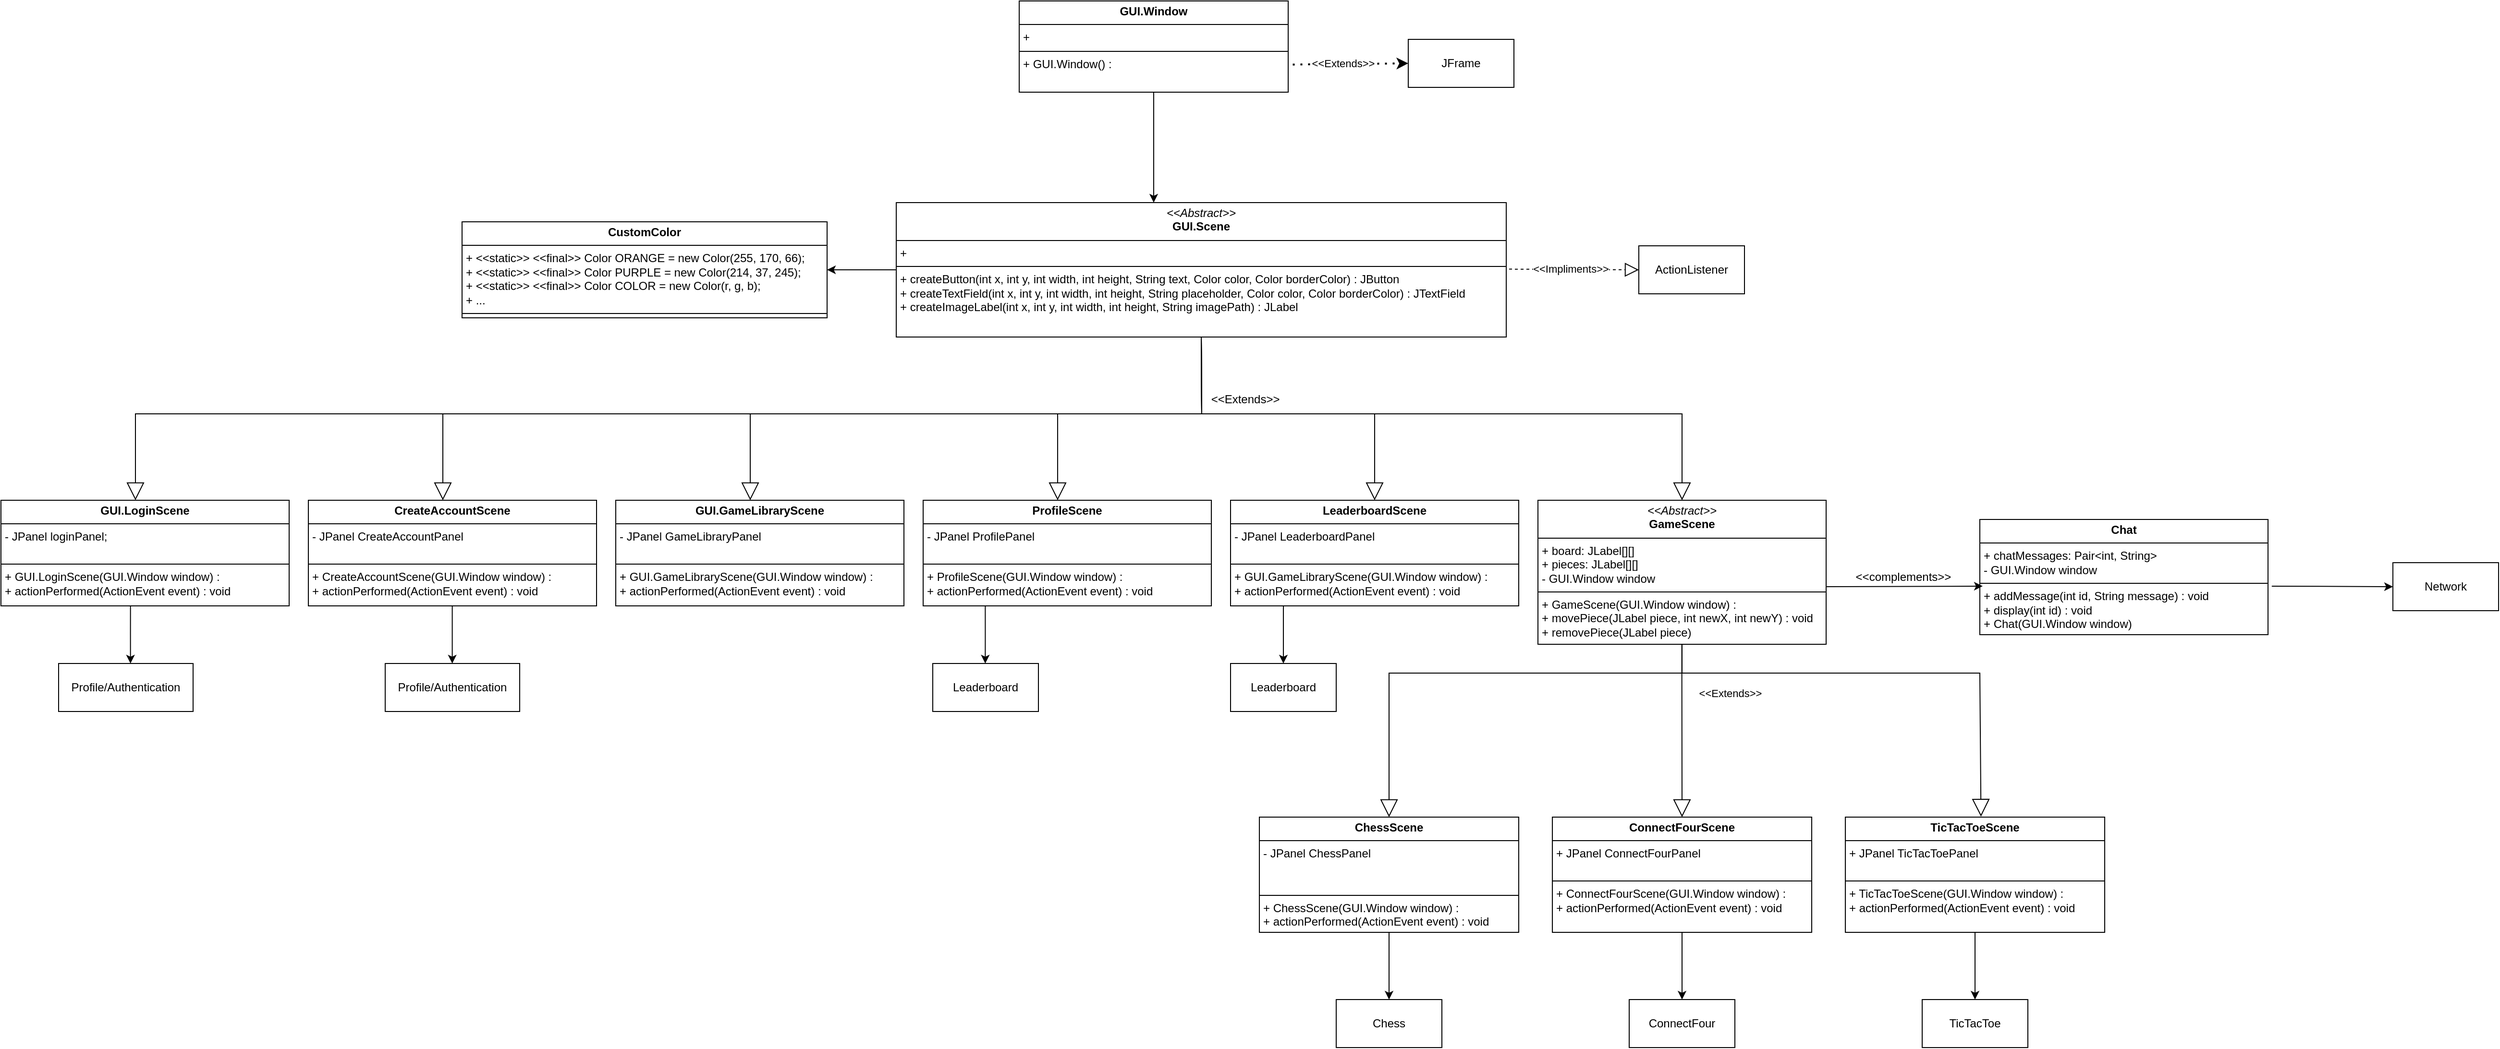 <mxfile version="26.1.0">
  <diagram id="C5RBs43oDa-KdzZeNtuy" name="Page-1">
    <mxGraphModel dx="2501" dy="801" grid="1" gridSize="10" guides="1" tooltips="1" connect="1" arrows="1" fold="1" page="1" pageScale="1" pageWidth="827" pageHeight="1169" math="0" shadow="0">
      <root>
        <mxCell id="WIyWlLk6GJQsqaUBKTNV-0" />
        <mxCell id="WIyWlLk6GJQsqaUBKTNV-1" parent="WIyWlLk6GJQsqaUBKTNV-0" />
        <mxCell id="bQ35z0VPChlp81mXWqzt-12" value="JFrame" style="html=1;whiteSpace=wrap;" parent="WIyWlLk6GJQsqaUBKTNV-1" vertex="1">
          <mxGeometry x="725" y="460" width="110" height="50" as="geometry" />
        </mxCell>
        <mxCell id="bQ35z0VPChlp81mXWqzt-19" value="ActionListener" style="html=1;whiteSpace=wrap;" parent="WIyWlLk6GJQsqaUBKTNV-1" vertex="1">
          <mxGeometry x="965" y="675" width="110" height="50" as="geometry" />
        </mxCell>
        <mxCell id="rJe5_DMYiQDSjOXP4n9W-13" style="edgeStyle=orthogonalEdgeStyle;rounded=0;orthogonalLoop=1;jettySize=auto;html=1;entryX=1;entryY=0.5;entryDx=0;entryDy=0;" parent="WIyWlLk6GJQsqaUBKTNV-1" source="bQ35z0VPChlp81mXWqzt-123" target="cDMl27EAWLRvSszp6REg-2" edge="1">
          <mxGeometry relative="1" as="geometry" />
        </mxCell>
        <mxCell id="bQ35z0VPChlp81mXWqzt-123" value="&lt;p style=&quot;margin:0px;margin-top:4px;text-align:center;&quot;&gt;&lt;i&gt;&amp;lt;&amp;lt;Abstract&amp;gt;&amp;gt;&lt;/i&gt;&lt;br&gt;&lt;b&gt;GUI.Scene&lt;/b&gt;&lt;/p&gt;&lt;hr size=&quot;1&quot; style=&quot;border-style:solid;&quot;&gt;&lt;p style=&quot;margin:0px;margin-left:4px;&quot;&gt;+&amp;nbsp;&lt;/p&gt;&lt;hr size=&quot;1&quot; style=&quot;border-style:solid;&quot;&gt;&lt;p style=&quot;margin:0px;margin-left:4px;&quot;&gt;+ createButton(int x, int y, int width, int height, String text, Color color, Color borderColor) : JButton&lt;br&gt;&lt;/p&gt;&lt;p style=&quot;margin:0px;margin-left:4px;&quot;&gt;+ createTextField(int x, int y, int width, int height, String placeholder, Color color, Color borderColor) : JTextField&lt;/p&gt;&lt;p style=&quot;margin:0px;margin-left:4px;&quot;&gt;+ createImageLabel(int x, int y, int width, int height, String imagePath) : JLabel&lt;/p&gt;&lt;div&gt;&lt;br&gt;&lt;/div&gt;" style="verticalAlign=top;align=left;overflow=fill;html=1;whiteSpace=wrap;" parent="WIyWlLk6GJQsqaUBKTNV-1" vertex="1">
          <mxGeometry x="192" y="630" width="635" height="140" as="geometry" />
        </mxCell>
        <mxCell id="bQ35z0VPChlp81mXWqzt-158" style="edgeStyle=orthogonalEdgeStyle;rounded=0;orthogonalLoop=1;jettySize=auto;html=1;" parent="WIyWlLk6GJQsqaUBKTNV-1" source="bQ35z0VPChlp81mXWqzt-140" target="bQ35z0VPChlp81mXWqzt-123" edge="1">
          <mxGeometry relative="1" as="geometry">
            <Array as="points">
              <mxPoint x="460" y="520" />
              <mxPoint x="460" y="520" />
            </Array>
          </mxGeometry>
        </mxCell>
        <mxCell id="bQ35z0VPChlp81mXWqzt-140" value="&lt;p style=&quot;margin:0px;margin-top:4px;text-align:center;&quot;&gt;&lt;span style=&quot;font-weight: 700;&quot;&gt;GUI.Window&lt;/span&gt;&lt;/p&gt;&lt;hr size=&quot;1&quot; style=&quot;border-style:solid;&quot;&gt;&lt;p style=&quot;margin:0px;margin-left:4px;&quot;&gt;+&amp;nbsp;&lt;/p&gt;&lt;hr size=&quot;1&quot; style=&quot;border-style:solid;&quot;&gt;&lt;p style=&quot;margin:0px;margin-left:4px;&quot;&gt;+ GUI.Window() :&lt;/p&gt;&lt;div&gt;&lt;span style=&quot;background-color: transparent; color: light-dark(rgb(0, 0, 0), rgb(255, 255, 255));&quot;&gt;&lt;br&gt;&lt;/span&gt;&lt;/div&gt;&lt;p style=&quot;margin:0px;margin-left:4px;&quot;&gt;&lt;br&gt;&lt;/p&gt;" style="verticalAlign=top;align=left;overflow=fill;html=1;whiteSpace=wrap;" parent="WIyWlLk6GJQsqaUBKTNV-1" vertex="1">
          <mxGeometry x="320" y="420" width="280" height="95" as="geometry" />
        </mxCell>
        <mxCell id="bQ35z0VPChlp81mXWqzt-142" value="&lt;p style=&quot;margin:0px;margin-top:4px;text-align:center;&quot;&gt;&lt;span style=&quot;font-weight: 700;&quot;&gt;CreateAccountScene&lt;/span&gt;&lt;/p&gt;&lt;hr size=&quot;1&quot; style=&quot;border-style:solid;&quot;&gt;&lt;p style=&quot;margin:0px;margin-left:4px;&quot;&gt;- JPanel CreateAccountPanel&lt;/p&gt;&lt;div&gt;&lt;br&gt;&lt;/div&gt;&lt;hr size=&quot;1&quot; style=&quot;border-style:solid;&quot;&gt;&lt;p style=&quot;margin:0px;margin-left:4px;&quot;&gt;+ CreateAccountScene(GUI.Window window)&lt;span style=&quot;background-color: transparent; color: light-dark(rgb(0, 0, 0), rgb(255, 255, 255));&quot;&gt;&amp;nbsp;&lt;/span&gt;&lt;span style=&quot;background-color: transparent; color: light-dark(rgb(0, 0, 0), rgb(255, 255, 255));&quot;&gt;:&lt;/span&gt;&lt;/p&gt;&lt;p style=&quot;margin:0px;margin-left:4px;&quot;&gt;&lt;span style=&quot;background-color: transparent; color: light-dark(rgb(0, 0, 0), rgb(255, 255, 255));&quot;&gt;+ actionPerformed(ActionEvent event) : void&lt;/span&gt;&lt;/p&gt;&lt;p style=&quot;margin:0px;margin-left:4px;&quot;&gt;&lt;br&gt;&lt;/p&gt;" style="verticalAlign=top;align=left;overflow=fill;html=1;whiteSpace=wrap;" parent="WIyWlLk6GJQsqaUBKTNV-1" vertex="1">
          <mxGeometry x="-420" y="940" width="300" height="110" as="geometry" />
        </mxCell>
        <mxCell id="bQ35z0VPChlp81mXWqzt-143" value="&lt;p style=&quot;margin:0px;margin-top:4px;text-align:center;&quot;&gt;&lt;b&gt;GUI.LoginScene&lt;/b&gt;&lt;/p&gt;&lt;hr size=&quot;1&quot; style=&quot;border-style:solid;&quot;&gt;&lt;p style=&quot;margin:0px;margin-left:4px;&quot;&gt;- JPanel&amp;nbsp;loginPanel;&lt;/p&gt;&lt;div&gt;&lt;br&gt;&lt;/div&gt;&lt;hr size=&quot;1&quot; style=&quot;border-style:solid;&quot;&gt;&lt;p style=&quot;margin:0px;margin-left:4px;&quot;&gt;+&amp;nbsp;&lt;span style=&quot;background-color: transparent;&quot;&gt;GUI.LoginScene(GUI.Window window)&lt;/span&gt;&lt;span style=&quot;background-color: transparent; color: light-dark(rgb(0, 0, 0), rgb(255, 255, 255));&quot;&gt;&amp;nbsp;&lt;/span&gt;&lt;span style=&quot;background-color: transparent; color: light-dark(rgb(0, 0, 0), rgb(255, 255, 255));&quot;&gt;:&lt;/span&gt;&lt;/p&gt;&lt;p style=&quot;margin:0px;margin-left:4px;&quot;&gt;&lt;span style=&quot;background-color: transparent; color: light-dark(rgb(0, 0, 0), rgb(255, 255, 255));&quot;&gt;+ actionPerformed(ActionEvent event) : void&lt;/span&gt;&lt;/p&gt;&lt;p style=&quot;margin:0px;margin-left:4px;&quot;&gt;&lt;br&gt;&lt;/p&gt;" style="verticalAlign=top;align=left;overflow=fill;html=1;whiteSpace=wrap;" parent="WIyWlLk6GJQsqaUBKTNV-1" vertex="1">
          <mxGeometry x="-740" y="940" width="300" height="110" as="geometry" />
        </mxCell>
        <mxCell id="bQ35z0VPChlp81mXWqzt-148" value="&lt;p style=&quot;margin:0px;margin-top:4px;text-align:center;&quot;&gt;&lt;span style=&quot;font-weight: 700;&quot;&gt;GUI.GameLibraryScene&lt;/span&gt;&lt;/p&gt;&lt;hr size=&quot;1&quot; style=&quot;border-style:solid;&quot;&gt;&lt;p style=&quot;margin:0px;margin-left:4px;&quot;&gt;- JPanel GameLibraryPanel&lt;/p&gt;&lt;div&gt;&lt;br&gt;&lt;/div&gt;&lt;hr size=&quot;1&quot; style=&quot;border-style:solid;&quot;&gt;&lt;p style=&quot;margin:0px;margin-left:4px;&quot;&gt;+ GUI.GameLibraryScene(GUI.Window window)&lt;span style=&quot;background-color: transparent; color: light-dark(rgb(0, 0, 0), rgb(255, 255, 255));&quot;&gt;&amp;nbsp;&lt;/span&gt;&lt;span style=&quot;background-color: transparent; color: light-dark(rgb(0, 0, 0), rgb(255, 255, 255));&quot;&gt;:&lt;/span&gt;&lt;/p&gt;&lt;p style=&quot;margin:0px;margin-left:4px;&quot;&gt;&lt;span style=&quot;background-color: transparent; color: light-dark(rgb(0, 0, 0), rgb(255, 255, 255));&quot;&gt;+ actionPerformed(ActionEvent event) : void&lt;/span&gt;&lt;/p&gt;&lt;p style=&quot;margin:0px;margin-left:4px;&quot;&gt;&lt;br&gt;&lt;/p&gt;" style="verticalAlign=top;align=left;overflow=fill;html=1;whiteSpace=wrap;" parent="WIyWlLk6GJQsqaUBKTNV-1" vertex="1">
          <mxGeometry x="-100" y="940" width="300" height="110" as="geometry" />
        </mxCell>
        <mxCell id="cDMl27EAWLRvSszp6REg-10" style="edgeStyle=orthogonalEdgeStyle;rounded=0;orthogonalLoop=1;jettySize=auto;html=1;entryX=0.5;entryY=0;entryDx=0;entryDy=0;" parent="WIyWlLk6GJQsqaUBKTNV-1" source="bQ35z0VPChlp81mXWqzt-149" target="cDMl27EAWLRvSszp6REg-4" edge="1">
          <mxGeometry relative="1" as="geometry" />
        </mxCell>
        <mxCell id="bQ35z0VPChlp81mXWqzt-149" value="&lt;p style=&quot;margin:0px;margin-top:4px;text-align:center;&quot;&gt;&lt;span style=&quot;font-weight: 700;&quot;&gt;ChessScene&lt;/span&gt;&lt;/p&gt;&lt;hr size=&quot;1&quot; style=&quot;border-style:solid;&quot;&gt;&lt;p style=&quot;margin:0px;margin-left:4px;&quot;&gt;-&amp;nbsp;&lt;span style=&quot;background-color: transparent; color: light-dark(rgb(0, 0, 0), rgb(255, 255, 255));&quot;&gt;JPanel ChessPanel&lt;/span&gt;&lt;/p&gt;&lt;p style=&quot;margin: 0px 0px 0px 4px;&quot;&gt;&lt;br&gt;&lt;/p&gt;&lt;div&gt;&lt;br&gt;&lt;/div&gt;&lt;hr size=&quot;1&quot; style=&quot;border-style:solid;&quot;&gt;&lt;p style=&quot;margin: 0px 0px 0px 4px;&quot;&gt;+&amp;nbsp;&lt;span style=&quot;background-color: transparent;&quot;&gt;ChessScene(&lt;/span&gt;&lt;span style=&quot;background-color: transparent; color: light-dark(rgb(0, 0, 0), rgb(255, 255, 255));&quot;&gt;GUI.Window window&lt;/span&gt;&lt;span style=&quot;background-color: transparent; color: light-dark(rgb(0, 0, 0), rgb(255, 255, 255));&quot;&gt;) :&lt;/span&gt;&lt;/p&gt;&lt;p style=&quot;margin: 0px 0px 0px 4px;&quot;&gt;&lt;span style=&quot;background-color: transparent; color: light-dark(rgb(0, 0, 0), rgb(255, 255, 255));&quot;&gt;+ actionPerformed(ActionEvent event) : void&lt;/span&gt;&lt;/p&gt;" style="verticalAlign=top;align=left;overflow=fill;html=1;whiteSpace=wrap;" parent="WIyWlLk6GJQsqaUBKTNV-1" vertex="1">
          <mxGeometry x="570" y="1270" width="270" height="120" as="geometry" />
        </mxCell>
        <mxCell id="cDMl27EAWLRvSszp6REg-12" style="edgeStyle=orthogonalEdgeStyle;rounded=0;orthogonalLoop=1;jettySize=auto;html=1;" parent="WIyWlLk6GJQsqaUBKTNV-1" source="bQ35z0VPChlp81mXWqzt-150" target="cDMl27EAWLRvSszp6REg-9" edge="1">
          <mxGeometry relative="1" as="geometry" />
        </mxCell>
        <mxCell id="bQ35z0VPChlp81mXWqzt-150" value="&lt;p style=&quot;margin:0px;margin-top:4px;text-align:center;&quot;&gt;&lt;span style=&quot;font-weight: 700;&quot;&gt;TicTacToeScene&lt;/span&gt;&lt;/p&gt;&lt;hr size=&quot;1&quot; style=&quot;border-style:solid;&quot;&gt;&lt;p style=&quot;margin:0px;margin-left:4px;&quot;&gt;+ JPanel TicTacToePanel&lt;/p&gt;&lt;div&gt;&lt;br&gt;&lt;/div&gt;&lt;hr size=&quot;1&quot; style=&quot;border-style:solid;&quot;&gt;&lt;p style=&quot;margin: 0px 0px 0px 4px;&quot;&gt;+ TicTacToeScene&lt;span style=&quot;background-color: transparent;&quot;&gt;(&lt;/span&gt;&lt;span style=&quot;background-color: transparent; color: light-dark(rgb(0, 0, 0), rgb(255, 255, 255));&quot;&gt;GUI.Window window&lt;/span&gt;&lt;span style=&quot;background-color: transparent; color: light-dark(rgb(0, 0, 0), rgb(255, 255, 255));&quot;&gt;)&lt;/span&gt;&lt;span style=&quot;background-color: transparent; color: light-dark(rgb(0, 0, 0), rgb(255, 255, 255));&quot;&gt;&amp;nbsp;&lt;/span&gt;&lt;span style=&quot;background-color: transparent; color: light-dark(rgb(0, 0, 0), rgb(255, 255, 255));&quot;&gt;:&lt;/span&gt;&lt;/p&gt;&lt;p style=&quot;margin: 0px 0px 0px 4px;&quot;&gt;&lt;span style=&quot;background-color: transparent; color: light-dark(rgb(0, 0, 0), rgb(255, 255, 255));&quot;&gt;+ actionPerformed(ActionEvent event) : void&lt;/span&gt;&lt;/p&gt;" style="verticalAlign=top;align=left;overflow=fill;html=1;whiteSpace=wrap;" parent="WIyWlLk6GJQsqaUBKTNV-1" vertex="1">
          <mxGeometry x="1180" y="1270" width="270" height="120" as="geometry" />
        </mxCell>
        <mxCell id="cDMl27EAWLRvSszp6REg-11" style="edgeStyle=orthogonalEdgeStyle;rounded=0;orthogonalLoop=1;jettySize=auto;html=1;" parent="WIyWlLk6GJQsqaUBKTNV-1" source="bQ35z0VPChlp81mXWqzt-151" target="cDMl27EAWLRvSszp6REg-8" edge="1">
          <mxGeometry relative="1" as="geometry" />
        </mxCell>
        <mxCell id="bQ35z0VPChlp81mXWqzt-151" value="&lt;p style=&quot;margin:0px;margin-top:4px;text-align:center;&quot;&gt;&lt;span style=&quot;font-weight: 700;&quot;&gt;ConnectFourScene&lt;/span&gt;&lt;/p&gt;&lt;hr size=&quot;1&quot; style=&quot;border-style:solid;&quot;&gt;&lt;p style=&quot;margin:0px;margin-left:4px;&quot;&gt;+&amp;nbsp;&lt;span style=&quot;background-color: transparent; color: light-dark(rgb(0, 0, 0), rgb(255, 255, 255));&quot;&gt;JPanel ConnectFourPanel&lt;/span&gt;&lt;/p&gt;&lt;p style=&quot;margin:0px;margin-left:4px;&quot;&gt;&lt;br&gt;&lt;/p&gt;&lt;hr size=&quot;1&quot; style=&quot;border-style:solid;&quot;&gt;&lt;p style=&quot;margin: 0px 0px 0px 4px;&quot;&gt;+&amp;nbsp;&lt;span style=&quot;background-color: transparent;&quot;&gt;ConnectFourScene(&lt;/span&gt;&lt;span style=&quot;background-color: transparent; color: light-dark(rgb(0, 0, 0), rgb(255, 255, 255));&quot;&gt;GUI.Window window&lt;/span&gt;&lt;span style=&quot;background-color: transparent; color: light-dark(rgb(0, 0, 0), rgb(255, 255, 255));&quot;&gt;)&lt;/span&gt;&lt;span style=&quot;background-color: transparent; color: light-dark(rgb(0, 0, 0), rgb(255, 255, 255));&quot;&gt;&amp;nbsp;&lt;/span&gt;&lt;span style=&quot;background-color: transparent; color: light-dark(rgb(0, 0, 0), rgb(255, 255, 255));&quot;&gt;:&lt;/span&gt;&lt;/p&gt;&lt;p style=&quot;margin: 0px 0px 0px 4px;&quot;&gt;&lt;span style=&quot;background-color: transparent; color: light-dark(rgb(0, 0, 0), rgb(255, 255, 255));&quot;&gt;+ actionPerformed(ActionEvent event) : void&lt;/span&gt;&lt;/p&gt;" style="verticalAlign=top;align=left;overflow=fill;html=1;whiteSpace=wrap;" parent="WIyWlLk6GJQsqaUBKTNV-1" vertex="1">
          <mxGeometry x="875" y="1270" width="270" height="120" as="geometry" />
        </mxCell>
        <mxCell id="bQ35z0VPChlp81mXWqzt-153" value="&lt;p style=&quot;margin:0px;margin-top:4px;text-align:center;&quot;&gt;&lt;span style=&quot;font-weight: 700;&quot;&gt;ProfileScene&lt;/span&gt;&lt;/p&gt;&lt;hr size=&quot;1&quot; style=&quot;border-style:solid;&quot;&gt;&lt;p style=&quot;margin:0px;margin-left:4px;&quot;&gt;- JPanel ProfilePanel&lt;/p&gt;&lt;p style=&quot;margin:0px;margin-left:4px;&quot;&gt;&lt;br&gt;&lt;/p&gt;&lt;hr size=&quot;1&quot; style=&quot;border-style:solid;&quot;&gt;&lt;p style=&quot;margin:0px;margin-left:4px;&quot;&gt;+ ProfileScene(GUI.Window window)&lt;span style=&quot;background-color: transparent; color: light-dark(rgb(0, 0, 0), rgb(255, 255, 255));&quot;&gt;&amp;nbsp;&lt;/span&gt;&lt;span style=&quot;background-color: transparent; color: light-dark(rgb(0, 0, 0), rgb(255, 255, 255));&quot;&gt;:&lt;/span&gt;&lt;/p&gt;&lt;p style=&quot;margin:0px;margin-left:4px;&quot;&gt;+&amp;nbsp;&lt;span style=&quot;background-color: transparent; color: light-dark(rgb(0, 0, 0), rgb(255, 255, 255));&quot;&gt;actionPerformed(ActionEvent event) : void&lt;/span&gt;&lt;/p&gt;&lt;p style=&quot;margin:0px;margin-left:4px;&quot;&gt;&lt;br&gt;&lt;/p&gt;" style="verticalAlign=top;align=left;overflow=fill;html=1;whiteSpace=wrap;" parent="WIyWlLk6GJQsqaUBKTNV-1" vertex="1">
          <mxGeometry x="220" y="940" width="300" height="110" as="geometry" />
        </mxCell>
        <mxCell id="rJe5_DMYiQDSjOXP4n9W-20" style="edgeStyle=orthogonalEdgeStyle;rounded=0;orthogonalLoop=1;jettySize=auto;html=1;" parent="WIyWlLk6GJQsqaUBKTNV-1" source="bQ35z0VPChlp81mXWqzt-154" target="rJe5_DMYiQDSjOXP4n9W-19" edge="1">
          <mxGeometry relative="1" as="geometry">
            <Array as="points">
              <mxPoint x="595" y="1080" />
              <mxPoint x="595" y="1080" />
            </Array>
          </mxGeometry>
        </mxCell>
        <mxCell id="bQ35z0VPChlp81mXWqzt-154" value="&lt;p style=&quot;margin:0px;margin-top:4px;text-align:center;&quot;&gt;&lt;b&gt;LeaderboardScene&lt;/b&gt;&lt;/p&gt;&lt;hr size=&quot;1&quot; style=&quot;border-style:solid;&quot;&gt;&lt;p style=&quot;margin:0px;margin-left:4px;&quot;&gt;- JPanel LeaderboardPanel&amp;nbsp;&lt;/p&gt;&lt;p style=&quot;margin:0px;margin-left:4px;&quot;&gt;&lt;br&gt;&lt;/p&gt;&lt;hr size=&quot;1&quot; style=&quot;border-style:solid;&quot;&gt;&lt;p style=&quot;margin:0px;margin-left:4px;&quot;&gt;+ GUI.GameLibraryScene(GUI.Window window) :&lt;/p&gt;&lt;p style=&quot;margin:0px;margin-left:4px;&quot;&gt;+&amp;nbsp;&lt;span style=&quot;background-color: transparent; color: light-dark(rgb(0, 0, 0), rgb(255, 255, 255));&quot;&gt;actionPerformed(ActionEvent event) : void&lt;/span&gt;&lt;/p&gt;" style="verticalAlign=top;align=left;overflow=fill;html=1;whiteSpace=wrap;" parent="WIyWlLk6GJQsqaUBKTNV-1" vertex="1">
          <mxGeometry x="540" y="940" width="300" height="110" as="geometry" />
        </mxCell>
        <mxCell id="bQ35z0VPChlp81mXWqzt-155" value="&lt;p style=&quot;margin:0px;margin-top:4px;text-align:center;&quot;&gt;&lt;i&gt;&amp;lt;&amp;lt;Abstract&amp;gt;&amp;gt;&lt;/i&gt;&lt;br&gt;&lt;b&gt;GameScene&lt;/b&gt;&lt;/p&gt;&lt;hr size=&quot;1&quot; style=&quot;border-style:solid;&quot;&gt;&lt;p style=&quot;margin:0px;margin-left:4px;&quot;&gt;+ board: JLabel[][]&lt;/p&gt;&lt;p style=&quot;margin:0px;margin-left:4px;&quot;&gt;+ pieces: JLabel[][]&lt;/p&gt;&lt;p style=&quot;margin:0px;margin-left:4px;&quot;&gt;- GUI.Window window&lt;/p&gt;&lt;hr size=&quot;1&quot; style=&quot;border-style:solid;&quot;&gt;&lt;p style=&quot;margin:0px;margin-left:4px;&quot;&gt;+ GameScene(GUI.Window window) :&lt;/p&gt;&lt;p style=&quot;margin:0px;margin-left:4px;&quot;&gt;+ movePiece(JLabel piece, int newX, int newY) : void&lt;/p&gt;&lt;p style=&quot;margin:0px;margin-left:4px;&quot;&gt;+ removePiece(JLabel piece)&lt;/p&gt;" style="verticalAlign=top;align=left;overflow=fill;html=1;whiteSpace=wrap;" parent="WIyWlLk6GJQsqaUBKTNV-1" vertex="1">
          <mxGeometry x="860" y="940" width="300" height="150" as="geometry" />
        </mxCell>
        <mxCell id="cDMl27EAWLRvSszp6REg-2" value="&lt;p style=&quot;margin:0px;margin-top:4px;text-align:center;&quot;&gt;&lt;b&gt;CustomColor&lt;/b&gt;&lt;/p&gt;&lt;hr size=&quot;1&quot; style=&quot;border-style:solid;&quot;&gt;&lt;p style=&quot;margin: 0px 0px 0px 4px;&quot;&gt;+ &amp;lt;&amp;lt;static&amp;gt;&amp;gt; &amp;lt;&amp;lt;final&amp;gt;&amp;gt; Color ORANGE = new Color(255, 170, 66);&lt;/p&gt;&lt;p style=&quot;margin: 0px 0px 0px 4px;&quot;&gt;+ &amp;lt;&amp;lt;static&amp;gt;&amp;gt; &amp;lt;&amp;lt;final&amp;gt;&amp;gt;&amp;nbsp;Color PURPLE = new Color(214, 37, 245);&lt;/p&gt;&lt;p style=&quot;margin: 0px 0px 0px 4px;&quot;&gt;+&amp;nbsp;&lt;span style=&quot;background-color: transparent; color: light-dark(rgb(0, 0, 0), rgb(255, 255, 255));&quot;&gt;&amp;lt;&amp;lt;static&amp;gt;&amp;gt; &amp;lt;&amp;lt;final&amp;gt;&amp;gt;&lt;/span&gt;&lt;span style=&quot;background-color: transparent; color: light-dark(rgb(0, 0, 0), rgb(255, 255, 255));&quot;&gt;&amp;nbsp;&lt;/span&gt;&lt;span style=&quot;background-color: transparent; color: light-dark(rgb(0, 0, 0), rgb(255, 255, 255));&quot;&gt;Color COLOR = new Color(r, g, b);&lt;/span&gt;&lt;/p&gt;&lt;p style=&quot;margin: 0px 0px 0px 4px;&quot;&gt;&lt;span style=&quot;background-color: transparent; color: light-dark(rgb(0, 0, 0), rgb(255, 255, 255));&quot;&gt;+ ...&lt;/span&gt;&lt;/p&gt;&lt;hr size=&quot;1&quot; style=&quot;border-style:solid;&quot;&gt;&lt;p style=&quot;margin:0px;margin-left:4px;&quot;&gt;&lt;br&gt;&lt;/p&gt;" style="verticalAlign=top;align=left;overflow=fill;html=1;whiteSpace=wrap;" parent="WIyWlLk6GJQsqaUBKTNV-1" vertex="1">
          <mxGeometry x="-260" y="650" width="380" height="100" as="geometry" />
        </mxCell>
        <mxCell id="cDMl27EAWLRvSszp6REg-4" value="Chess" style="html=1;whiteSpace=wrap;" parent="WIyWlLk6GJQsqaUBKTNV-1" vertex="1">
          <mxGeometry x="650" y="1460" width="110" height="50" as="geometry" />
        </mxCell>
        <mxCell id="cDMl27EAWLRvSszp6REg-8" value="ConnectFour" style="html=1;whiteSpace=wrap;" parent="WIyWlLk6GJQsqaUBKTNV-1" vertex="1">
          <mxGeometry x="955" y="1460" width="110" height="50" as="geometry" />
        </mxCell>
        <mxCell id="cDMl27EAWLRvSszp6REg-9" value="TicTacToe" style="html=1;whiteSpace=wrap;" parent="WIyWlLk6GJQsqaUBKTNV-1" vertex="1">
          <mxGeometry x="1260" y="1460" width="110" height="50" as="geometry" />
        </mxCell>
        <mxCell id="cDMl27EAWLRvSszp6REg-16" value="&lt;div&gt;&lt;span style=&quot;background-color: light-dark(#ffffff, var(--ge-dark-color, #121212)); color: light-dark(rgb(0, 0, 0), rgb(255, 255, 255));&quot;&gt;&amp;lt;&amp;lt;Extends&amp;gt;&amp;gt;&lt;/span&gt;&lt;/div&gt;" style="endArrow=block;endSize=16;endFill=0;html=1;rounded=0;entryX=0.5;entryY=0;entryDx=0;entryDy=0;exitX=0.5;exitY=1;exitDx=0;exitDy=0;" parent="WIyWlLk6GJQsqaUBKTNV-1" target="bQ35z0VPChlp81mXWqzt-151" edge="1">
          <mxGeometry x="-0.426" y="50" width="160" relative="1" as="geometry">
            <mxPoint x="1009.82" y="1090" as="sourcePoint" />
            <mxPoint x="1009.82" y="1160" as="targetPoint" />
            <Array as="points">
              <mxPoint x="1009.82" y="1120" />
            </Array>
            <mxPoint as="offset" />
          </mxGeometry>
        </mxCell>
        <mxCell id="cDMl27EAWLRvSszp6REg-17" value="" style="endArrow=block;endSize=16;endFill=0;html=1;rounded=0;entryX=0.523;entryY=-0.004;entryDx=0;entryDy=0;entryPerimeter=0;" parent="WIyWlLk6GJQsqaUBKTNV-1" target="bQ35z0VPChlp81mXWqzt-150" edge="1">
          <mxGeometry width="160" relative="1" as="geometry">
            <mxPoint x="1010" y="1090" as="sourcePoint" />
            <mxPoint x="1320" y="1160" as="targetPoint" />
            <Array as="points">
              <mxPoint x="1010" y="1120" />
              <mxPoint x="1320" y="1120" />
            </Array>
          </mxGeometry>
        </mxCell>
        <mxCell id="cDMl27EAWLRvSszp6REg-15" value="" style="endArrow=block;endSize=16;endFill=0;html=1;rounded=0;entryX=0.5;entryY=0;entryDx=0;entryDy=0;exitX=0.5;exitY=1;exitDx=0;exitDy=0;" parent="WIyWlLk6GJQsqaUBKTNV-1" source="bQ35z0VPChlp81mXWqzt-155" target="bQ35z0VPChlp81mXWqzt-149" edge="1">
          <mxGeometry width="160" relative="1" as="geometry">
            <mxPoint x="720" y="1000" as="sourcePoint" />
            <mxPoint x="720" y="1158.89" as="targetPoint" />
            <Array as="points">
              <mxPoint x="1010" y="1120" />
              <mxPoint x="705" y="1120" />
            </Array>
          </mxGeometry>
        </mxCell>
        <mxCell id="rJe5_DMYiQDSjOXP4n9W-6" value="" style="endArrow=block;dashed=1;endFill=0;endSize=12;html=1;rounded=0;" parent="WIyWlLk6GJQsqaUBKTNV-1" edge="1">
          <mxGeometry width="160" relative="1" as="geometry">
            <mxPoint x="830" y="699.29" as="sourcePoint" />
            <mxPoint x="965" y="700" as="targetPoint" />
          </mxGeometry>
        </mxCell>
        <mxCell id="rJe5_DMYiQDSjOXP4n9W-7" value="I" style="edgeLabel;html=1;align=center;verticalAlign=middle;resizable=0;points=[];" parent="rJe5_DMYiQDSjOXP4n9W-6" connectable="0" vertex="1">
          <mxGeometry x="0.009" y="2" relative="1" as="geometry">
            <mxPoint as="offset" />
          </mxGeometry>
        </mxCell>
        <mxCell id="rJe5_DMYiQDSjOXP4n9W-8" value="&amp;lt;&amp;lt;Impliments&amp;gt;&amp;gt;" style="edgeLabel;html=1;align=center;verticalAlign=middle;resizable=0;points=[];" parent="rJe5_DMYiQDSjOXP4n9W-6" connectable="0" vertex="1">
          <mxGeometry x="-0.06" y="1" relative="1" as="geometry">
            <mxPoint as="offset" />
          </mxGeometry>
        </mxCell>
        <mxCell id="Lq-RD4xFlB9NTRYNZEia-0" value="" style="endArrow=classic;dashed=1;html=1;dashPattern=1 3;strokeWidth=2;rounded=0;entryX=0;entryY=0.5;entryDx=0;entryDy=0;exitX=1.017;exitY=0.697;exitDx=0;exitDy=0;exitPerimeter=0;" parent="WIyWlLk6GJQsqaUBKTNV-1" source="bQ35z0VPChlp81mXWqzt-140" target="bQ35z0VPChlp81mXWqzt-12" edge="1">
          <mxGeometry width="50" height="50" relative="1" as="geometry">
            <mxPoint x="190" y="680" as="sourcePoint" />
            <mxPoint x="240" y="630" as="targetPoint" />
          </mxGeometry>
        </mxCell>
        <mxCell id="rJe5_DMYiQDSjOXP4n9W-9" value="Text" style="edgeLabel;html=1;align=center;verticalAlign=middle;resizable=0;points=[];" parent="Lq-RD4xFlB9NTRYNZEia-0" connectable="0" vertex="1">
          <mxGeometry x="-0.203" y="4" relative="1" as="geometry">
            <mxPoint x="5" y="4" as="offset" />
          </mxGeometry>
        </mxCell>
        <mxCell id="rJe5_DMYiQDSjOXP4n9W-10" value="&amp;lt;&amp;lt;Extends&amp;gt;&amp;gt;" style="edgeLabel;html=1;align=center;verticalAlign=middle;resizable=0;points=[];" parent="Lq-RD4xFlB9NTRYNZEia-0" connectable="0" vertex="1">
          <mxGeometry x="-0.123" y="1" relative="1" as="geometry">
            <mxPoint as="offset" />
          </mxGeometry>
        </mxCell>
        <mxCell id="Lq-RD4xFlB9NTRYNZEia-2" value="&lt;p style=&quot;margin:0px;margin-top:4px;text-align:center;&quot;&gt;&lt;b&gt;Chat&lt;/b&gt;&lt;/p&gt;&lt;hr size=&quot;1&quot; style=&quot;border-style:solid;&quot;&gt;&lt;p style=&quot;margin:0px;margin-left:4px;&quot;&gt;+ chatMessages: Pair&amp;lt;int, String&amp;gt;&lt;/p&gt;&lt;p style=&quot;margin:0px;margin-left:4px;&quot;&gt;- GUI.Window window&lt;/p&gt;&lt;hr size=&quot;1&quot; style=&quot;border-style:solid;&quot;&gt;&lt;p style=&quot;margin:0px;margin-left:4px;&quot;&gt;+ addMessage(int id, String message) : void&lt;br&gt;+ display(int id) : void&lt;br&gt;+ Chat(GUI.Window window)&amp;nbsp;&lt;/p&gt;" style="verticalAlign=top;align=left;overflow=fill;html=1;whiteSpace=wrap;" parent="WIyWlLk6GJQsqaUBKTNV-1" vertex="1">
          <mxGeometry x="1320" y="960" width="300" height="120" as="geometry" />
        </mxCell>
        <mxCell id="Lq-RD4xFlB9NTRYNZEia-3" value="" style="endArrow=classic;html=1;rounded=0;entryX=0.01;entryY=0.579;entryDx=0;entryDy=0;entryPerimeter=0;" parent="WIyWlLk6GJQsqaUBKTNV-1" target="Lq-RD4xFlB9NTRYNZEia-2" edge="1">
          <mxGeometry width="50" height="50" relative="1" as="geometry">
            <mxPoint x="1160" y="1030" as="sourcePoint" />
            <mxPoint x="1210" y="980" as="targetPoint" />
          </mxGeometry>
        </mxCell>
        <mxCell id="Lq-RD4xFlB9NTRYNZEia-4" value="&amp;lt;&amp;lt;complements&amp;gt;&amp;gt;" style="text;html=1;align=center;verticalAlign=middle;resizable=0;points=[];autosize=1;strokeColor=none;fillColor=none;" parent="WIyWlLk6GJQsqaUBKTNV-1" vertex="1">
          <mxGeometry x="1180" y="1005" width="120" height="30" as="geometry" />
        </mxCell>
        <mxCell id="Lq-RD4xFlB9NTRYNZEia-6" value="" style="endArrow=classic;html=1;rounded=0;exitX=1.013;exitY=0.579;exitDx=0;exitDy=0;exitPerimeter=0;" parent="WIyWlLk6GJQsqaUBKTNV-1" source="Lq-RD4xFlB9NTRYNZEia-2" edge="1">
          <mxGeometry width="50" height="50" relative="1" as="geometry">
            <mxPoint x="1930" y="1180" as="sourcePoint" />
            <mxPoint x="1750" y="1030" as="targetPoint" />
          </mxGeometry>
        </mxCell>
        <mxCell id="rJe5_DMYiQDSjOXP4n9W-16" value="Network" style="html=1;whiteSpace=wrap;" parent="WIyWlLk6GJQsqaUBKTNV-1" vertex="1">
          <mxGeometry x="1750" y="1005" width="110" height="50" as="geometry" />
        </mxCell>
        <mxCell id="rJe5_DMYiQDSjOXP4n9W-19" value="Leaderboard" style="html=1;whiteSpace=wrap;" parent="WIyWlLk6GJQsqaUBKTNV-1" vertex="1">
          <mxGeometry x="540" y="1110" width="110" height="50" as="geometry" />
        </mxCell>
        <mxCell id="rJe5_DMYiQDSjOXP4n9W-21" value="" style="endArrow=block;endSize=16;endFill=0;html=1;rounded=0;entryX=0.5;entryY=0;entryDx=0;entryDy=0;exitX=0.5;exitY=1;exitDx=0;exitDy=0;" parent="WIyWlLk6GJQsqaUBKTNV-1" source="bQ35z0VPChlp81mXWqzt-123" edge="1">
          <mxGeometry width="160" relative="1" as="geometry">
            <mxPoint x="665" y="760" as="sourcePoint" />
            <mxPoint x="360" y="940" as="targetPoint" />
            <Array as="points">
              <mxPoint x="510" y="850" />
              <mxPoint x="360" y="850" />
            </Array>
          </mxGeometry>
        </mxCell>
        <mxCell id="rJe5_DMYiQDSjOXP4n9W-22" value="" style="endArrow=block;endSize=16;endFill=0;html=1;rounded=0;entryX=0.5;entryY=0;entryDx=0;entryDy=0;exitX=0.5;exitY=1;exitDx=0;exitDy=0;" parent="WIyWlLk6GJQsqaUBKTNV-1" source="bQ35z0VPChlp81mXWqzt-123" edge="1">
          <mxGeometry width="160" relative="1" as="geometry">
            <mxPoint x="140" y="770" as="sourcePoint" />
            <mxPoint x="40" y="940" as="targetPoint" />
            <Array as="points">
              <mxPoint x="510" y="850" />
              <mxPoint x="40" y="850" />
            </Array>
          </mxGeometry>
        </mxCell>
        <mxCell id="rJe5_DMYiQDSjOXP4n9W-23" value="" style="endArrow=block;endSize=16;endFill=0;html=1;rounded=0;entryX=0.5;entryY=0;entryDx=0;entryDy=0;exitX=0.5;exitY=1;exitDx=0;exitDy=0;" parent="WIyWlLk6GJQsqaUBKTNV-1" source="bQ35z0VPChlp81mXWqzt-123" edge="1">
          <mxGeometry width="160" relative="1" as="geometry">
            <mxPoint x="-180" y="770" as="sourcePoint" />
            <mxPoint x="-280" y="940" as="targetPoint" />
            <Array as="points">
              <mxPoint x="510" y="850" />
              <mxPoint x="-280" y="850" />
            </Array>
          </mxGeometry>
        </mxCell>
        <mxCell id="rJe5_DMYiQDSjOXP4n9W-24" value="" style="endArrow=block;endSize=16;endFill=0;html=1;rounded=0;entryX=0.5;entryY=0;entryDx=0;entryDy=0;exitX=0.5;exitY=1;exitDx=0;exitDy=0;" parent="WIyWlLk6GJQsqaUBKTNV-1" source="bQ35z0VPChlp81mXWqzt-123" edge="1">
          <mxGeometry width="160" relative="1" as="geometry">
            <mxPoint x="140" y="770" as="sourcePoint" />
            <mxPoint x="-600" y="940" as="targetPoint" />
            <Array as="points">
              <mxPoint x="510" y="850" />
              <mxPoint x="-600" y="850" />
            </Array>
          </mxGeometry>
        </mxCell>
        <mxCell id="rJe5_DMYiQDSjOXP4n9W-25" value="" style="endArrow=block;endSize=16;endFill=0;html=1;rounded=0;entryX=0.5;entryY=0;entryDx=0;entryDy=0;exitX=0.5;exitY=1;exitDx=0;exitDy=0;" parent="WIyWlLk6GJQsqaUBKTNV-1" source="bQ35z0VPChlp81mXWqzt-123" edge="1">
          <mxGeometry width="160" relative="1" as="geometry">
            <mxPoint x="1750" y="770" as="sourcePoint" />
            <mxPoint x="690" y="940" as="targetPoint" />
            <Array as="points">
              <mxPoint x="510" y="850" />
              <mxPoint x="690" y="850" />
            </Array>
          </mxGeometry>
        </mxCell>
        <mxCell id="rJe5_DMYiQDSjOXP4n9W-26" value="" style="endArrow=block;endSize=16;endFill=0;html=1;rounded=0;entryX=0.5;entryY=0;entryDx=0;entryDy=0;exitX=0.5;exitY=1;exitDx=0;exitDy=0;" parent="WIyWlLk6GJQsqaUBKTNV-1" source="bQ35z0VPChlp81mXWqzt-123" edge="1">
          <mxGeometry width="160" relative="1" as="geometry">
            <mxPoint x="510" y="770" as="sourcePoint" />
            <mxPoint x="1010" y="940" as="targetPoint" />
            <Array as="points">
              <mxPoint x="510" y="850" />
              <mxPoint x="1010" y="850" />
            </Array>
          </mxGeometry>
        </mxCell>
        <mxCell id="rJe5_DMYiQDSjOXP4n9W-27" value="&amp;lt;&amp;lt;Extends&amp;gt;&amp;gt;" style="text;html=1;align=center;verticalAlign=middle;resizable=0;points=[];autosize=1;strokeColor=none;fillColor=none;" parent="WIyWlLk6GJQsqaUBKTNV-1" vertex="1">
          <mxGeometry x="510" y="820" width="90" height="30" as="geometry" />
        </mxCell>
        <mxCell id="rJe5_DMYiQDSjOXP4n9W-28" value="Leaderboard" style="html=1;whiteSpace=wrap;" parent="WIyWlLk6GJQsqaUBKTNV-1" vertex="1">
          <mxGeometry x="230" y="1110" width="110" height="50" as="geometry" />
        </mxCell>
        <mxCell id="rJe5_DMYiQDSjOXP4n9W-29" style="edgeStyle=orthogonalEdgeStyle;rounded=0;orthogonalLoop=1;jettySize=auto;html=1;" parent="WIyWlLk6GJQsqaUBKTNV-1" edge="1">
          <mxGeometry relative="1" as="geometry">
            <mxPoint x="284.67" y="1050" as="sourcePoint" />
            <mxPoint x="284.67" y="1110" as="targetPoint" />
            <Array as="points">
              <mxPoint x="284.67" y="1080" />
              <mxPoint x="284.67" y="1080" />
            </Array>
          </mxGeometry>
        </mxCell>
        <mxCell id="rJe5_DMYiQDSjOXP4n9W-31" value="Profile/Authentication" style="html=1;whiteSpace=wrap;" parent="WIyWlLk6GJQsqaUBKTNV-1" vertex="1">
          <mxGeometry x="-340" y="1110" width="140" height="50" as="geometry" />
        </mxCell>
        <mxCell id="rJe5_DMYiQDSjOXP4n9W-32" style="edgeStyle=orthogonalEdgeStyle;rounded=0;orthogonalLoop=1;jettySize=auto;html=1;" parent="WIyWlLk6GJQsqaUBKTNV-1" edge="1">
          <mxGeometry relative="1" as="geometry">
            <mxPoint x="-270.2" y="1050" as="sourcePoint" />
            <mxPoint x="-270.2" y="1110" as="targetPoint" />
            <Array as="points">
              <mxPoint x="-270.2" y="1080" />
              <mxPoint x="-270.2" y="1080" />
            </Array>
          </mxGeometry>
        </mxCell>
        <mxCell id="rJe5_DMYiQDSjOXP4n9W-33" value="Profile/Authentication" style="html=1;whiteSpace=wrap;" parent="WIyWlLk6GJQsqaUBKTNV-1" vertex="1">
          <mxGeometry x="-680" y="1110" width="140" height="50" as="geometry" />
        </mxCell>
        <mxCell id="rJe5_DMYiQDSjOXP4n9W-34" style="edgeStyle=orthogonalEdgeStyle;rounded=0;orthogonalLoop=1;jettySize=auto;html=1;" parent="WIyWlLk6GJQsqaUBKTNV-1" edge="1">
          <mxGeometry relative="1" as="geometry">
            <mxPoint x="-605.17" y="1050" as="sourcePoint" />
            <mxPoint x="-605.17" y="1110" as="targetPoint" />
            <Array as="points">
              <mxPoint x="-605.17" y="1080" />
              <mxPoint x="-605.17" y="1080" />
            </Array>
          </mxGeometry>
        </mxCell>
      </root>
    </mxGraphModel>
  </diagram>
</mxfile>
